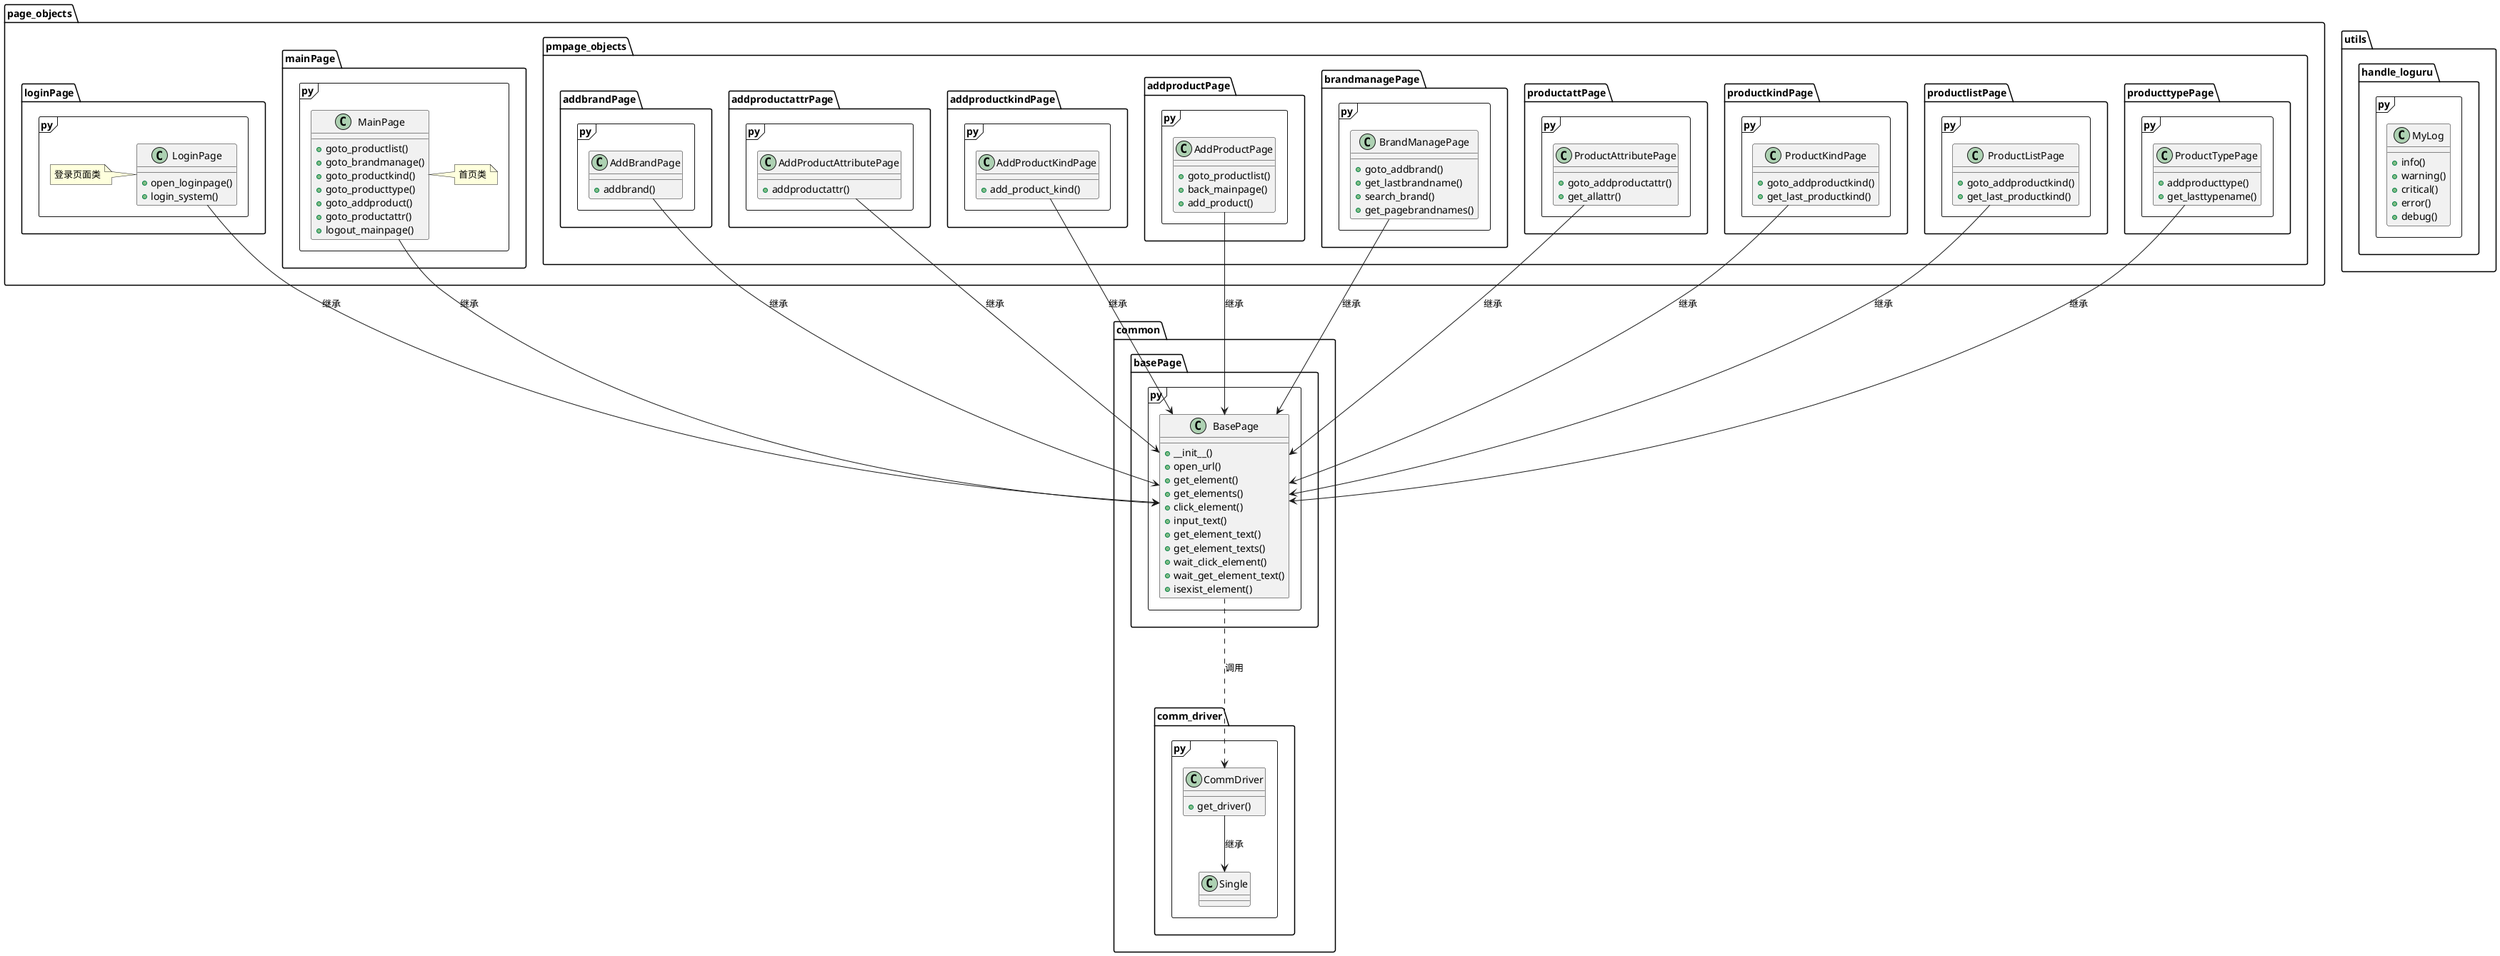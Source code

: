 @startuml


package common <<folder>> {
    package basePage.py <<Frame>> {
        class BasePage {
            +__init__()
            +open_url()
            +get_element()
            +get_elements()
            +click_element()
            +input_text()
            +get_element_text()
            +get_element_texts()
            +wait_click_element()
            +wait_get_element_text()
            +isexist_element()
        }
    }
    package comm_driver.py <<Frame>> {
        class CommDriver {
            +get_driver()
        }
        class Single {

        }
    }
}
package page_objects <<folder>>
{
    package loginPage.py <<Frame>>
    {
        class LoginPage
        note left: 登录页面类
        class LoginPage
        {
        +open_loginpage()
        +login_system()
        }
    }
    package mainPage.py <<Frame>>
    {
        class MainPage
        note right: 首页类
        class MainPage
        {
        +goto_productlist()
        +goto_brandmanage()
        +goto_productkind()
        +goto_producttype()
        +goto_addproduct()
        +goto_productattr()
        +logout_mainpage()
        }
    }
    package pmpage_objects <<folder>>
    {
        package addbrandPage.py <<Frame>>
        {
            class AddBrandPage
            {
            +addbrand()
            }
        }
         package addproductattrPage.py <<Frame>>
        {
            class AddProductAttributePage
            {
            +addproductattr()
            }
        }
        package addproductkindPage.py <<Frame>>
        {
            class AddProductKindPage
            {
            +add_product_kind()
            }
        }
        package addproductPage.py <<Frame>>
        {
            class AddProductPage
            {
                +goto_productlist()
                +back_mainpage()
                +add_product()
            }
        }
        package brandmanagePage.py <<Frame>>
        {
            class BrandManagePage
            {
                +goto_addbrand()
                +get_lastbrandname()
                +search_brand()
                +get_pagebrandnames()
            }
        }
        package productattPage.py <<Frame>>
        {
            class ProductAttributePage
            {
            +goto_addproductattr()
            +get_allattr()
            }
        }
        package productkindPage.py <<Frame>>
        {
            class ProductKindPage
            {
            +goto_addproductkind()
            +get_last_productkind()
            }
        }
        package productlistPage.py <<Frame>>
        {
            class ProductListPage
            {
            +goto_addproductkind()
            +get_last_productkind()
            }
        }
        package producttypePage.py <<Frame>>
        {
            class ProductTypePage
            {
            +addproducttype()
            +get_lasttypename()
            }
        }
    }
}

package utils <<folder>>
{
    package handle_loguru.py <<Frame>>
    {
        class MyLog {
            +info()
            +warning()
            +critical()
            +error()
            +debug()
        }
    }
}
CommDriver --> Single :继承
BasePage ...> CommDriver: 调用
LoginPage --> BasePage :继承
MainPage --> BasePage :继承
AddBrandPage --> BasePage :继承
AddProductAttributePage --> BasePage :继承
AddProductKindPage		--> BasePage :继承
AddProductPage			--> BasePage :继承
BrandManagePage			--> BasePage :继承
ProductAttributePage	--> BasePage :继承
ProductKindPage		    --> BasePage :继承
ProductListPage		    --> BasePage :继承
ProductTypePage		    --> BasePage :继承

@enduml